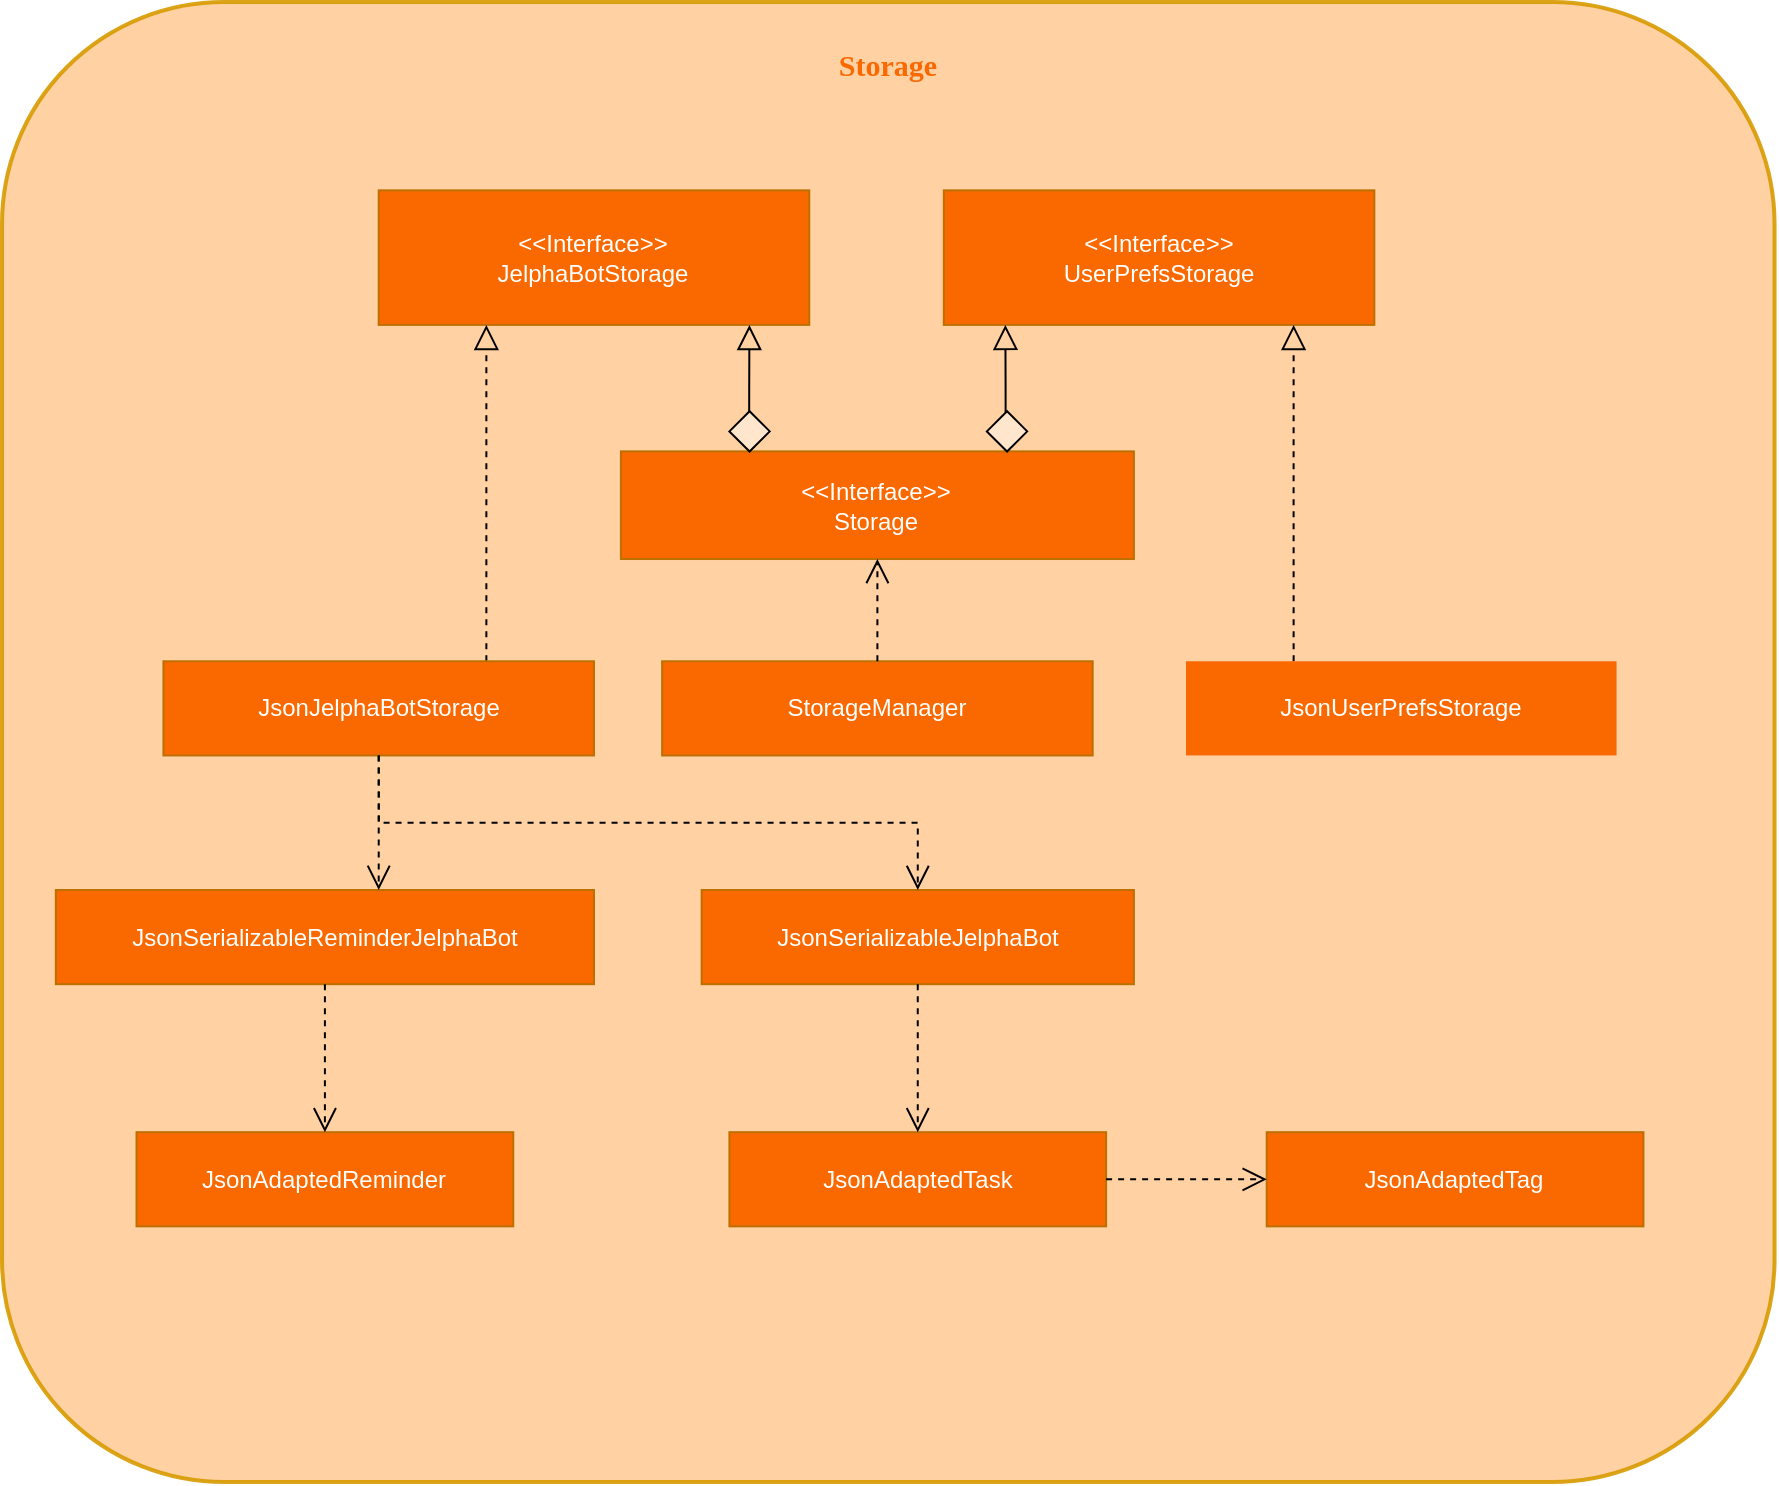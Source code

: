 <mxfile version="12.9.9" type="device"><diagram id="TlEqk_lJ8jWyT5bIt7rH" name="Page-1"><mxGraphModel dx="2440" dy="536" grid="1" gridSize="10" guides="1" tooltips="1" connect="1" arrows="1" fold="1" page="1" pageScale="1" pageWidth="827" pageHeight="1169" math="0" shadow="0"><root><mxCell id="0"/><mxCell id="1" parent="0"/><mxCell id="BJ1NIiJ8a2zLRpEzPeQF-40" value="" style="group;fontColor=#FFFFFF;" parent="1" vertex="1" connectable="0"><mxGeometry x="-950" y="60" width="886.27" height="740" as="geometry"/></mxCell><mxCell id="BJ1NIiJ8a2zLRpEzPeQF-3" value="" style="rounded=1;whiteSpace=wrap;html=1;strokeColor=#d79b00;strokeWidth=2;fillColor=#FFcc99;opacity=90;fontColor=#FFFFFF;" parent="BJ1NIiJ8a2zLRpEzPeQF-40" vertex="1"><mxGeometry width="886.27" height="740.0" as="geometry"/></mxCell><mxCell id="vmjiUYQFY_SE1gd8cjdy-55" value="&lt;font style=&quot;font-size: 15px&quot; face=&quot;Verdana&quot;&gt;&lt;b&gt;Storage&lt;/b&gt;&lt;/font&gt;" style="text;html=1;strokeColor=none;fillColor=none;align=center;verticalAlign=middle;whiteSpace=wrap;rounded=0;opacity=90;fontColor=#Fa6800;" parent="BJ1NIiJ8a2zLRpEzPeQF-40" vertex="1"><mxGeometry x="425.932" y="22.87" width="34.418" height="17.209" as="geometry"/></mxCell><mxCell id="BJ1NIiJ8a2zLRpEzPeQF-4" value="&amp;lt;&amp;lt;Interface&amp;gt;&amp;gt;&lt;br&gt;UserPrefsStorage" style="rounded=0;whiteSpace=wrap;html=1;strokeWidth=1;fillColor=#Fa6800;strokeColor=#BD7000;fontColor=#FFFFFF;" parent="BJ1NIiJ8a2zLRpEzPeQF-40" vertex="1"><mxGeometry x="470.905" y="94.182" width="215.271" height="67.273" as="geometry"/></mxCell><mxCell id="BJ1NIiJ8a2zLRpEzPeQF-5" value="&amp;lt;&amp;lt;Interface&amp;gt;&amp;gt;&lt;br&gt;JelphaBotStorage" style="rounded=0;whiteSpace=wrap;html=1;strokeWidth=1;fillColor=#Fa6800;strokeColor=#BD7000;fontColor=#FFFFFF;" parent="BJ1NIiJ8a2zLRpEzPeQF-40" vertex="1"><mxGeometry x="188.362" y="94.182" width="215.271" height="67.273" as="geometry"/></mxCell><mxCell id="BJ1NIiJ8a2zLRpEzPeQF-34" style="edgeStyle=orthogonalEdgeStyle;rounded=0;orthogonalLoop=1;jettySize=auto;html=1;exitX=0.25;exitY=0;exitDx=0;exitDy=0;entryX=0.861;entryY=1.001;entryDx=0;entryDy=0;entryPerimeter=0;endArrow=block;endFill=0;endSize=10;fontColor=#FFFFFF;" parent="BJ1NIiJ8a2zLRpEzPeQF-40" source="BJ1NIiJ8a2zLRpEzPeQF-6" target="BJ1NIiJ8a2zLRpEzPeQF-5" edge="1"><mxGeometry relative="1" as="geometry"/></mxCell><mxCell id="BJ1NIiJ8a2zLRpEzPeQF-35" style="edgeStyle=orthogonalEdgeStyle;rounded=0;orthogonalLoop=1;jettySize=auto;html=1;exitX=0.75;exitY=0;exitDx=0;exitDy=0;entryX=0.143;entryY=1;entryDx=0;entryDy=0;entryPerimeter=0;endArrow=block;endFill=0;endSize=10;fontColor=#FFFFFF;" parent="BJ1NIiJ8a2zLRpEzPeQF-40" source="BJ1NIiJ8a2zLRpEzPeQF-6" target="BJ1NIiJ8a2zLRpEzPeQF-4" edge="1"><mxGeometry relative="1" as="geometry"/></mxCell><mxCell id="BJ1NIiJ8a2zLRpEzPeQF-6" value="&amp;lt;&amp;lt;Interface&amp;gt;&amp;gt;&lt;br&gt;Storage" style="rounded=0;whiteSpace=wrap;html=1;strokeWidth=1;fillColor=#Fa6800;strokeColor=#BD7000;fontColor=#FFFFFF;" parent="BJ1NIiJ8a2zLRpEzPeQF-40" vertex="1"><mxGeometry x="309.452" y="224.691" width="256.495" height="53.818" as="geometry"/></mxCell><mxCell id="BJ1NIiJ8a2zLRpEzPeQF-19" style="edgeStyle=orthogonalEdgeStyle;rounded=0;orthogonalLoop=1;jettySize=auto;html=1;exitX=0.75;exitY=0;exitDx=0;exitDy=0;entryX=0.25;entryY=1;entryDx=0;entryDy=0;endArrow=block;endFill=0;endSize=10;dashed=1;fontColor=#FFFFFF;" parent="BJ1NIiJ8a2zLRpEzPeQF-40" source="BJ1NIiJ8a2zLRpEzPeQF-9" target="BJ1NIiJ8a2zLRpEzPeQF-5" edge="1"><mxGeometry relative="1" as="geometry"/></mxCell><mxCell id="BJ1NIiJ8a2zLRpEzPeQF-9" value="JsonJelphaBotStorage" style="rounded=0;whiteSpace=wrap;html=1;strokeWidth=1;fillColor=#Fa6800;strokeColor=#BD7000;fontColor=#FFFFFF;" parent="BJ1NIiJ8a2zLRpEzPeQF-40" vertex="1"><mxGeometry x="80.727" y="329.636" width="215.271" height="47.091" as="geometry"/></mxCell><mxCell id="BJ1NIiJ8a2zLRpEzPeQF-11" value="StorageManager" style="rounded=0;whiteSpace=wrap;html=1;strokeWidth=1;fillColor=#Fa6800;strokeColor=#BD7000;fontColor=#FFFFFF;" parent="BJ1NIiJ8a2zLRpEzPeQF-40" vertex="1"><mxGeometry x="330.06" y="329.636" width="215.271" height="47.091" as="geometry"/></mxCell><mxCell id="BJ1NIiJ8a2zLRpEzPeQF-22" style="edgeStyle=orthogonalEdgeStyle;rounded=0;orthogonalLoop=1;jettySize=auto;html=1;exitX=0.25;exitY=0;exitDx=0;exitDy=0;endArrow=block;endFill=0;endSize=10;dashed=1;fontColor=#FFFFFF;" parent="BJ1NIiJ8a2zLRpEzPeQF-40" source="BJ1NIiJ8a2zLRpEzPeQF-12" edge="1"><mxGeometry relative="1" as="geometry"><mxPoint x="645.812" y="161.455" as="targetPoint"/></mxGeometry></mxCell><mxCell id="BJ1NIiJ8a2zLRpEzPeQF-12" value="JsonUserPrefsStorage" style="rounded=0;whiteSpace=wrap;html=1;strokeWidth=1;fillColor=#Fa6800;strokeColor=none;fontColor=#FFFFFF;" parent="BJ1NIiJ8a2zLRpEzPeQF-40" vertex="1"><mxGeometry x="591.995" y="329.636" width="215.271" height="47.091" as="geometry"/></mxCell><mxCell id="BJ1NIiJ8a2zLRpEzPeQF-13" value="JsonSerializableReminderJelphaBot" style="rounded=0;whiteSpace=wrap;html=1;strokeWidth=1;fillColor=#Fa6800;strokeColor=#BD7000;fontColor=#FFFFFF;" parent="BJ1NIiJ8a2zLRpEzPeQF-40" vertex="1"><mxGeometry x="26.909" y="444.0" width="269.089" height="47.091" as="geometry"/></mxCell><mxCell id="BJ1NIiJ8a2zLRpEzPeQF-24" style="edgeStyle=orthogonalEdgeStyle;rounded=0;orthogonalLoop=1;jettySize=auto;html=1;exitX=0.5;exitY=1;exitDx=0;exitDy=0;endArrow=open;endFill=0;dashed=1;entryX=0.6;entryY=-0.001;entryDx=0;entryDy=0;entryPerimeter=0;endSize=10;fontColor=#FFFFFF;" parent="BJ1NIiJ8a2zLRpEzPeQF-40" source="BJ1NIiJ8a2zLRpEzPeQF-9" target="BJ1NIiJ8a2zLRpEzPeQF-13" edge="1"><mxGeometry relative="1" as="geometry"><mxPoint x="188.362" y="442.655" as="targetPoint"/><Array as="points"/></mxGeometry></mxCell><mxCell id="BJ1NIiJ8a2zLRpEzPeQF-14" value="JsonAdaptedReminder" style="rounded=0;whiteSpace=wrap;html=1;strokeWidth=1;fillColor=#Fa6800;strokeColor=#BD7000;fontColor=#FFFFFF;" parent="BJ1NIiJ8a2zLRpEzPeQF-40" vertex="1"><mxGeometry x="67.272" y="565.091" width="188.362" height="47.091" as="geometry"/></mxCell><mxCell id="BJ1NIiJ8a2zLRpEzPeQF-26" style="edgeStyle=orthogonalEdgeStyle;rounded=0;orthogonalLoop=1;jettySize=auto;html=1;exitX=0.5;exitY=1;exitDx=0;exitDy=0;entryX=0.5;entryY=0;entryDx=0;entryDy=0;dashed=1;endArrow=open;endFill=0;endSize=10;fontColor=#FFFFFF;" parent="BJ1NIiJ8a2zLRpEzPeQF-40" source="BJ1NIiJ8a2zLRpEzPeQF-13" target="BJ1NIiJ8a2zLRpEzPeQF-14" edge="1"><mxGeometry relative="1" as="geometry"/></mxCell><mxCell id="BJ1NIiJ8a2zLRpEzPeQF-15" value="JsonSerializableJelphaBot" style="rounded=0;whiteSpace=wrap;html=1;strokeWidth=1;fillColor=#Fa6800;strokeColor=#BD7000;fontColor=#FFFFFF;" parent="BJ1NIiJ8a2zLRpEzPeQF-40" vertex="1"><mxGeometry x="349.815" y="444.0" width="216.132" height="47.091" as="geometry"/></mxCell><mxCell id="BJ1NIiJ8a2zLRpEzPeQF-25" style="edgeStyle=orthogonalEdgeStyle;rounded=0;orthogonalLoop=1;jettySize=auto;html=1;exitX=0.5;exitY=1;exitDx=0;exitDy=0;entryX=0.5;entryY=0;entryDx=0;entryDy=0;endArrow=open;endFill=0;dashed=1;endSize=10;fontColor=#FFFFFF;" parent="BJ1NIiJ8a2zLRpEzPeQF-40" source="BJ1NIiJ8a2zLRpEzPeQF-9" target="BJ1NIiJ8a2zLRpEzPeQF-15" edge="1"><mxGeometry relative="1" as="geometry"><Array as="points"><mxPoint x="188.362" y="410.364"/><mxPoint x="457.451" y="410.364"/></Array></mxGeometry></mxCell><mxCell id="BJ1NIiJ8a2zLRpEzPeQF-16" value="JsonAdaptedTask" style="rounded=0;whiteSpace=wrap;html=1;strokeWidth=1;fillColor=#Fa6800;strokeColor=#BD7000;fontColor=#FFFFFF;" parent="BJ1NIiJ8a2zLRpEzPeQF-40" vertex="1"><mxGeometry x="363.7" y="565.091" width="188.362" height="47.091" as="geometry"/></mxCell><mxCell id="BJ1NIiJ8a2zLRpEzPeQF-27" style="edgeStyle=orthogonalEdgeStyle;rounded=0;orthogonalLoop=1;jettySize=auto;html=1;exitX=0.5;exitY=1;exitDx=0;exitDy=0;entryX=0.5;entryY=0;entryDx=0;entryDy=0;dashed=1;endArrow=open;endFill=0;endSize=10;fontColor=#FFFFFF;" parent="BJ1NIiJ8a2zLRpEzPeQF-40" source="BJ1NIiJ8a2zLRpEzPeQF-15" target="BJ1NIiJ8a2zLRpEzPeQF-16" edge="1"><mxGeometry relative="1" as="geometry"/></mxCell><mxCell id="BJ1NIiJ8a2zLRpEzPeQF-17" value="JsonAdaptedTag" style="rounded=0;whiteSpace=wrap;html=1;strokeWidth=1;fillColor=#Fa6800;strokeColor=#BD7000;fontColor=#FFFFFF;" parent="BJ1NIiJ8a2zLRpEzPeQF-40" vertex="1"><mxGeometry x="632.358" y="565.091" width="188.362" height="47.091" as="geometry"/></mxCell><mxCell id="BJ1NIiJ8a2zLRpEzPeQF-28" style="edgeStyle=orthogonalEdgeStyle;rounded=0;orthogonalLoop=1;jettySize=auto;html=1;exitX=1;exitY=0.5;exitDx=0;exitDy=0;entryX=0;entryY=0.5;entryDx=0;entryDy=0;dashed=1;endArrow=open;endFill=0;endSize=10;fontColor=#FFFFFF;" parent="BJ1NIiJ8a2zLRpEzPeQF-40" source="BJ1NIiJ8a2zLRpEzPeQF-16" target="BJ1NIiJ8a2zLRpEzPeQF-17" edge="1"><mxGeometry relative="1" as="geometry"/></mxCell><mxCell id="BJ1NIiJ8a2zLRpEzPeQF-36" value="" style="rhombus;whiteSpace=wrap;html=1;strokeColor=#000000;strokeWidth=1;fillColor=#FFE6CC;rotation=90;fontColor=#FFFFFF;" parent="BJ1NIiJ8a2zLRpEzPeQF-40" vertex="1"><mxGeometry x="492.432" y="204.603" width="20.182" height="20.182" as="geometry"/></mxCell><mxCell id="BJ1NIiJ8a2zLRpEzPeQF-39" value="" style="rhombus;whiteSpace=wrap;html=1;strokeColor=#000000;strokeWidth=1;fillColor=#FFE6CC;rotation=90;fontColor=#FFFFFF;" parent="BJ1NIiJ8a2zLRpEzPeQF-40" vertex="1"><mxGeometry x="363.7" y="204.603" width="20.182" height="20.182" as="geometry"/></mxCell><mxCell id="c5S7IvyvHsKE5j6sLJkR-1" style="edgeStyle=orthogonalEdgeStyle;rounded=0;orthogonalLoop=1;jettySize=auto;html=1;exitX=0.5;exitY=0;exitDx=0;exitDy=0;entryX=0.5;entryY=1;entryDx=0;entryDy=0;dashed=1;endArrow=open;endFill=0;endSize=10;fontColor=#FFFFFF;" edge="1" parent="BJ1NIiJ8a2zLRpEzPeQF-40" source="BJ1NIiJ8a2zLRpEzPeQF-11" target="BJ1NIiJ8a2zLRpEzPeQF-6"><mxGeometry relative="1" as="geometry"><mxPoint x="467.881" y="501.091" as="sourcePoint"/><mxPoint x="467.881" y="575.091" as="targetPoint"/></mxGeometry></mxCell></root></mxGraphModel></diagram></mxfile>
